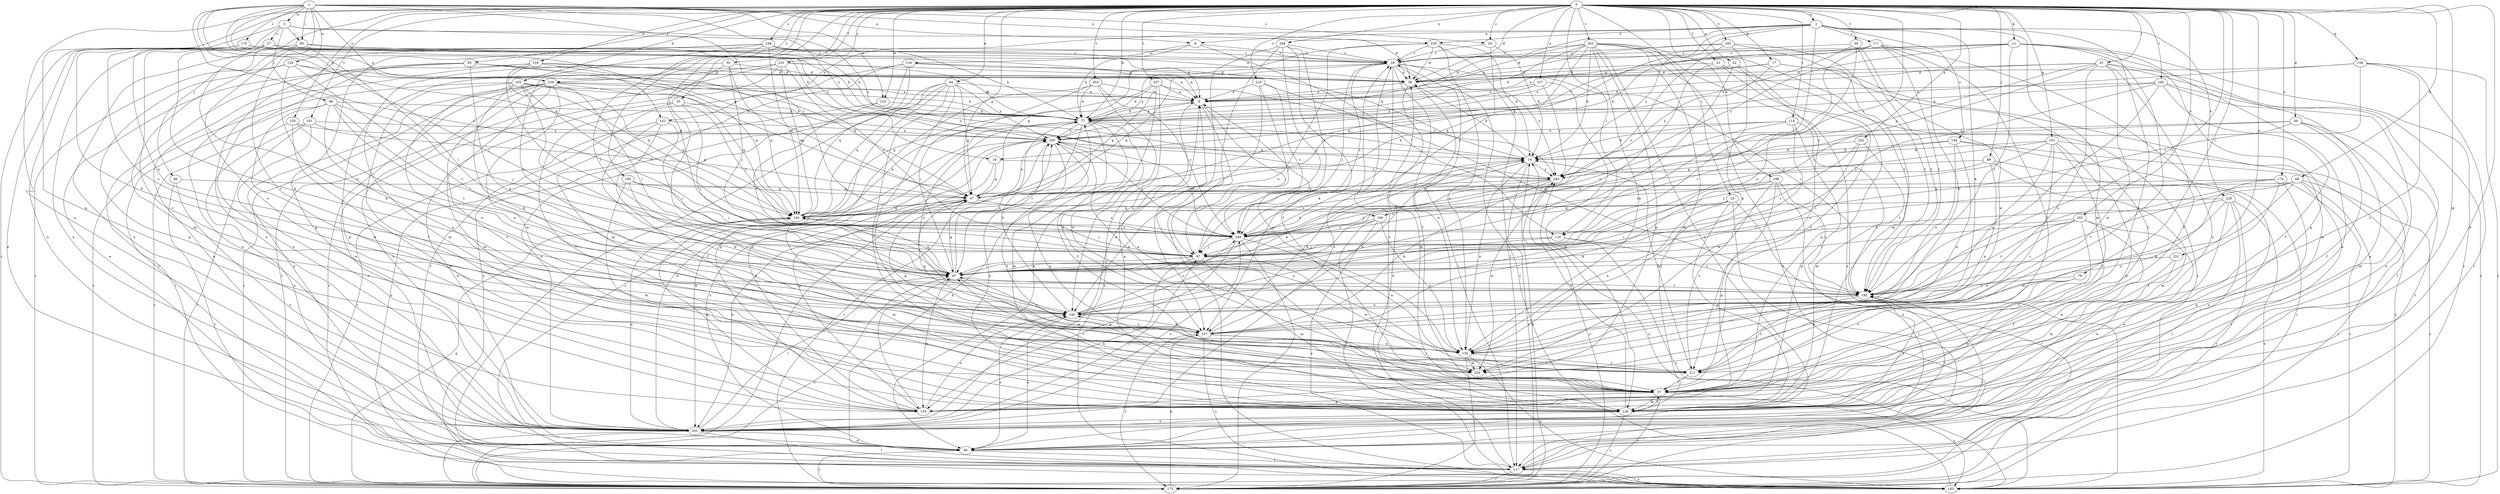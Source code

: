 strict digraph  {
0;
1;
2;
5;
8;
9;
11;
17;
18;
19;
23;
24;
27;
28;
36;
38;
42;
44;
48;
50;
51;
54;
55;
57;
67;
68;
77;
79;
81;
85;
86;
87;
88;
95;
96;
97;
103;
107;
114;
116;
117;
126;
129;
134;
135;
137;
142;
144;
145;
150;
151;
155;
156;
164;
165;
166;
170;
171;
173;
174;
182;
183;
185;
190;
191;
192;
198;
201;
202;
203;
207;
210;
211;
216;
219;
220;
221;
222;
226;
228;
230;
231;
239;
240;
244;
248;
249;
0 -> 2  [label=a];
0 -> 11  [label=b];
0 -> 17  [label=b];
0 -> 23  [label=c];
0 -> 24  [label=c];
0 -> 36  [label=d];
0 -> 38  [label=d];
0 -> 42  [label=e];
0 -> 44  [label=e];
0 -> 48  [label=e];
0 -> 50  [label=f];
0 -> 51  [label=f];
0 -> 54  [label=f];
0 -> 55  [label=f];
0 -> 67  [label=g];
0 -> 68  [label=h];
0 -> 77  [label=h];
0 -> 79  [label=i];
0 -> 81  [label=i];
0 -> 88  [label=j];
0 -> 95  [label=j];
0 -> 96  [label=j];
0 -> 97  [label=j];
0 -> 103  [label=k];
0 -> 114  [label=l];
0 -> 116  [label=l];
0 -> 126  [label=m];
0 -> 137  [label=o];
0 -> 150  [label=p];
0 -> 151  [label=p];
0 -> 155  [label=p];
0 -> 156  [label=q];
0 -> 165  [label=r];
0 -> 166  [label=r];
0 -> 174  [label=s];
0 -> 182  [label=s];
0 -> 185  [label=t];
0 -> 190  [label=t];
0 -> 191  [label=t];
0 -> 192  [label=t];
0 -> 198  [label=u];
0 -> 201  [label=u];
0 -> 202  [label=v];
0 -> 203  [label=v];
0 -> 207  [label=v];
0 -> 210  [label=v];
0 -> 216  [label=w];
0 -> 219  [label=w];
0 -> 221  [label=x];
0 -> 222  [label=x];
0 -> 231  [label=y];
0 -> 239  [label=y];
0 -> 244  [label=z];
0 -> 248  [label=z];
1 -> 5  [label=a];
1 -> 8  [label=a];
1 -> 18  [label=b];
1 -> 24  [label=c];
1 -> 67  [label=g];
1 -> 85  [label=i];
1 -> 129  [label=n];
1 -> 142  [label=o];
1 -> 164  [label=q];
1 -> 166  [label=r];
1 -> 170  [label=r];
1 -> 211  [label=v];
1 -> 219  [label=w];
1 -> 226  [label=x];
1 -> 239  [label=y];
1 -> 240  [label=y];
1 -> 249  [label=z];
2 -> 8  [label=a];
2 -> 57  [label=f];
2 -> 67  [label=g];
2 -> 77  [label=h];
2 -> 107  [label=k];
2 -> 116  [label=l];
2 -> 126  [label=m];
2 -> 142  [label=o];
2 -> 144  [label=o];
2 -> 171  [label=r];
2 -> 226  [label=x];
2 -> 228  [label=x];
2 -> 240  [label=y];
5 -> 27  [label=c];
5 -> 38  [label=d];
5 -> 85  [label=i];
5 -> 86  [label=i];
5 -> 145  [label=o];
5 -> 173  [label=r];
5 -> 230  [label=x];
8 -> 28  [label=c];
8 -> 77  [label=h];
8 -> 116  [label=l];
8 -> 134  [label=n];
9 -> 77  [label=h];
9 -> 97  [label=j];
9 -> 145  [label=o];
9 -> 211  [label=v];
11 -> 9  [label=a];
11 -> 18  [label=b];
11 -> 28  [label=c];
11 -> 48  [label=e];
11 -> 155  [label=p];
11 -> 173  [label=r];
11 -> 192  [label=t];
11 -> 211  [label=v];
11 -> 240  [label=y];
17 -> 9  [label=a];
17 -> 38  [label=d];
17 -> 57  [label=f];
17 -> 126  [label=m];
17 -> 240  [label=y];
18 -> 67  [label=g];
18 -> 155  [label=p];
18 -> 240  [label=y];
19 -> 38  [label=d];
19 -> 107  [label=k];
19 -> 135  [label=n];
19 -> 173  [label=r];
19 -> 240  [label=y];
23 -> 87  [label=i];
23 -> 117  [label=l];
23 -> 126  [label=m];
23 -> 135  [label=n];
23 -> 164  [label=q];
23 -> 173  [label=r];
24 -> 19  [label=b];
24 -> 28  [label=c];
24 -> 249  [label=z];
27 -> 28  [label=c];
27 -> 97  [label=j];
27 -> 107  [label=k];
27 -> 145  [label=o];
27 -> 201  [label=u];
27 -> 211  [label=v];
27 -> 230  [label=x];
28 -> 38  [label=d];
28 -> 57  [label=f];
28 -> 97  [label=j];
28 -> 107  [label=k];
28 -> 117  [label=l];
28 -> 164  [label=q];
28 -> 192  [label=t];
28 -> 230  [label=x];
28 -> 240  [label=y];
28 -> 249  [label=z];
36 -> 19  [label=b];
36 -> 57  [label=f];
36 -> 117  [label=l];
36 -> 126  [label=m];
36 -> 230  [label=x];
36 -> 249  [label=z];
38 -> 9  [label=a];
38 -> 126  [label=m];
38 -> 135  [label=n];
42 -> 38  [label=d];
42 -> 87  [label=i];
42 -> 155  [label=p];
42 -> 211  [label=v];
44 -> 9  [label=a];
44 -> 57  [label=f];
44 -> 67  [label=g];
44 -> 117  [label=l];
44 -> 164  [label=q];
44 -> 183  [label=s];
44 -> 201  [label=u];
44 -> 211  [label=v];
44 -> 230  [label=x];
48 -> 117  [label=l];
48 -> 145  [label=o];
48 -> 173  [label=r];
48 -> 230  [label=x];
50 -> 38  [label=d];
50 -> 87  [label=i];
50 -> 97  [label=j];
50 -> 126  [label=m];
50 -> 164  [label=q];
51 -> 38  [label=d];
51 -> 57  [label=f];
51 -> 87  [label=i];
51 -> 173  [label=r];
54 -> 28  [label=c];
54 -> 145  [label=o];
54 -> 164  [label=q];
54 -> 192  [label=t];
54 -> 220  [label=w];
55 -> 48  [label=e];
55 -> 57  [label=f];
55 -> 77  [label=h];
55 -> 87  [label=i];
55 -> 249  [label=z];
57 -> 9  [label=a];
57 -> 87  [label=i];
57 -> 126  [label=m];
57 -> 155  [label=p];
57 -> 173  [label=r];
57 -> 183  [label=s];
57 -> 230  [label=x];
67 -> 164  [label=q];
67 -> 173  [label=r];
67 -> 201  [label=u];
67 -> 230  [label=x];
67 -> 249  [label=z];
68 -> 67  [label=g];
68 -> 87  [label=i];
68 -> 107  [label=k];
68 -> 117  [label=l];
68 -> 173  [label=r];
68 -> 183  [label=s];
68 -> 192  [label=t];
77 -> 9  [label=a];
77 -> 19  [label=b];
77 -> 57  [label=f];
77 -> 87  [label=i];
77 -> 107  [label=k];
77 -> 126  [label=m];
77 -> 145  [label=o];
77 -> 230  [label=x];
79 -> 126  [label=m];
79 -> 192  [label=t];
79 -> 211  [label=v];
79 -> 220  [label=w];
81 -> 38  [label=d];
81 -> 48  [label=e];
81 -> 57  [label=f];
81 -> 77  [label=h];
81 -> 97  [label=j];
81 -> 135  [label=n];
81 -> 183  [label=s];
81 -> 220  [label=w];
81 -> 240  [label=y];
85 -> 28  [label=c];
85 -> 77  [label=h];
85 -> 87  [label=i];
85 -> 126  [label=m];
85 -> 135  [label=n];
85 -> 201  [label=u];
86 -> 77  [label=h];
86 -> 87  [label=i];
86 -> 97  [label=j];
86 -> 117  [label=l];
86 -> 135  [label=n];
86 -> 192  [label=t];
86 -> 220  [label=w];
87 -> 19  [label=b];
87 -> 67  [label=g];
87 -> 155  [label=p];
87 -> 164  [label=q];
87 -> 173  [label=r];
87 -> 192  [label=t];
87 -> 220  [label=w];
87 -> 230  [label=x];
88 -> 48  [label=e];
88 -> 126  [label=m];
88 -> 135  [label=n];
88 -> 240  [label=y];
88 -> 249  [label=z];
95 -> 38  [label=d];
95 -> 48  [label=e];
95 -> 117  [label=l];
95 -> 145  [label=o];
95 -> 164  [label=q];
95 -> 201  [label=u];
95 -> 240  [label=y];
96 -> 67  [label=g];
96 -> 117  [label=l];
96 -> 201  [label=u];
97 -> 87  [label=i];
97 -> 126  [label=m];
97 -> 201  [label=u];
97 -> 220  [label=w];
103 -> 9  [label=a];
103 -> 57  [label=f];
103 -> 67  [label=g];
103 -> 87  [label=i];
103 -> 107  [label=k];
103 -> 135  [label=n];
103 -> 164  [label=q];
103 -> 173  [label=r];
103 -> 249  [label=z];
107 -> 19  [label=b];
107 -> 67  [label=g];
107 -> 87  [label=i];
107 -> 135  [label=n];
107 -> 145  [label=o];
107 -> 173  [label=r];
107 -> 183  [label=s];
107 -> 211  [label=v];
114 -> 19  [label=b];
114 -> 126  [label=m];
114 -> 155  [label=p];
114 -> 220  [label=w];
114 -> 230  [label=x];
114 -> 249  [label=z];
116 -> 97  [label=j];
116 -> 145  [label=o];
116 -> 183  [label=s];
116 -> 192  [label=t];
117 -> 38  [label=d];
117 -> 77  [label=h];
117 -> 173  [label=r];
117 -> 183  [label=s];
117 -> 192  [label=t];
126 -> 9  [label=a];
126 -> 19  [label=b];
126 -> 28  [label=c];
126 -> 57  [label=f];
126 -> 173  [label=r];
126 -> 192  [label=t];
126 -> 201  [label=u];
126 -> 230  [label=x];
129 -> 19  [label=b];
129 -> 38  [label=d];
129 -> 107  [label=k];
129 -> 155  [label=p];
129 -> 173  [label=r];
129 -> 192  [label=t];
134 -> 9  [label=a];
134 -> 38  [label=d];
134 -> 117  [label=l];
134 -> 126  [label=m];
134 -> 164  [label=q];
134 -> 183  [label=s];
135 -> 9  [label=a];
135 -> 67  [label=g];
135 -> 173  [label=r];
135 -> 183  [label=s];
135 -> 211  [label=v];
135 -> 220  [label=w];
137 -> 9  [label=a];
137 -> 126  [label=m];
137 -> 230  [label=x];
137 -> 240  [label=y];
142 -> 57  [label=f];
142 -> 87  [label=i];
142 -> 173  [label=r];
142 -> 220  [label=w];
142 -> 230  [label=x];
144 -> 19  [label=b];
144 -> 67  [label=g];
144 -> 135  [label=n];
144 -> 145  [label=o];
144 -> 173  [label=r];
144 -> 183  [label=s];
145 -> 19  [label=b];
145 -> 48  [label=e];
145 -> 77  [label=h];
145 -> 107  [label=k];
145 -> 249  [label=z];
150 -> 126  [label=m];
150 -> 145  [label=o];
150 -> 173  [label=r];
150 -> 230  [label=x];
151 -> 19  [label=b];
151 -> 57  [label=f];
151 -> 97  [label=j];
151 -> 117  [label=l];
151 -> 145  [label=o];
151 -> 155  [label=p];
151 -> 211  [label=v];
151 -> 249  [label=z];
155 -> 87  [label=i];
155 -> 145  [label=o];
155 -> 164  [label=q];
155 -> 230  [label=x];
156 -> 38  [label=d];
156 -> 77  [label=h];
156 -> 117  [label=l];
156 -> 183  [label=s];
156 -> 211  [label=v];
156 -> 249  [label=z];
164 -> 77  [label=h];
164 -> 97  [label=j];
164 -> 126  [label=m];
164 -> 201  [label=u];
164 -> 249  [label=z];
165 -> 9  [label=a];
165 -> 48  [label=e];
165 -> 57  [label=f];
165 -> 77  [label=h];
165 -> 97  [label=j];
165 -> 117  [label=l];
165 -> 192  [label=t];
166 -> 87  [label=i];
166 -> 117  [label=l];
166 -> 135  [label=n];
166 -> 183  [label=s];
166 -> 249  [label=z];
170 -> 9  [label=a];
170 -> 28  [label=c];
170 -> 38  [label=d];
170 -> 48  [label=e];
170 -> 77  [label=h];
170 -> 107  [label=k];
170 -> 145  [label=o];
170 -> 201  [label=u];
171 -> 28  [label=c];
171 -> 57  [label=f];
171 -> 97  [label=j];
171 -> 107  [label=k];
171 -> 192  [label=t];
171 -> 201  [label=u];
171 -> 230  [label=x];
173 -> 19  [label=b];
173 -> 107  [label=k];
173 -> 164  [label=q];
173 -> 240  [label=y];
174 -> 57  [label=f];
174 -> 67  [label=g];
174 -> 87  [label=i];
174 -> 135  [label=n];
174 -> 183  [label=s];
174 -> 201  [label=u];
182 -> 48  [label=e];
182 -> 57  [label=f];
182 -> 87  [label=i];
182 -> 135  [label=n];
182 -> 155  [label=p];
182 -> 192  [label=t];
182 -> 249  [label=z];
183 -> 28  [label=c];
183 -> 240  [label=y];
185 -> 9  [label=a];
185 -> 28  [label=c];
185 -> 126  [label=m];
185 -> 135  [label=n];
185 -> 192  [label=t];
185 -> 249  [label=z];
190 -> 67  [label=g];
190 -> 97  [label=j];
190 -> 126  [label=m];
190 -> 145  [label=o];
191 -> 48  [label=e];
191 -> 67  [label=g];
191 -> 173  [label=r];
191 -> 201  [label=u];
191 -> 230  [label=x];
192 -> 145  [label=o];
192 -> 211  [label=v];
198 -> 48  [label=e];
198 -> 67  [label=g];
198 -> 107  [label=k];
198 -> 155  [label=p];
198 -> 192  [label=t];
198 -> 211  [label=v];
201 -> 28  [label=c];
201 -> 48  [label=e];
201 -> 77  [label=h];
201 -> 87  [label=i];
201 -> 97  [label=j];
201 -> 117  [label=l];
201 -> 173  [label=r];
201 -> 192  [label=t];
201 -> 249  [label=z];
202 -> 19  [label=b];
202 -> 28  [label=c];
202 -> 38  [label=d];
202 -> 77  [label=h];
202 -> 126  [label=m];
202 -> 135  [label=n];
202 -> 155  [label=p];
202 -> 164  [label=q];
202 -> 173  [label=r];
202 -> 183  [label=s];
202 -> 192  [label=t];
202 -> 201  [label=u];
202 -> 230  [label=x];
203 -> 9  [label=a];
203 -> 77  [label=h];
203 -> 87  [label=i];
203 -> 155  [label=p];
203 -> 220  [label=w];
203 -> 249  [label=z];
207 -> 9  [label=a];
207 -> 48  [label=e];
207 -> 67  [label=g];
207 -> 77  [label=h];
207 -> 164  [label=q];
207 -> 183  [label=s];
207 -> 240  [label=y];
210 -> 9  [label=a];
210 -> 97  [label=j];
210 -> 183  [label=s];
210 -> 192  [label=t];
210 -> 249  [label=z];
211 -> 19  [label=b];
211 -> 57  [label=f];
216 -> 9  [label=a];
216 -> 38  [label=d];
216 -> 48  [label=e];
216 -> 67  [label=g];
216 -> 97  [label=j];
216 -> 164  [label=q];
216 -> 201  [label=u];
219 -> 77  [label=h];
219 -> 87  [label=i];
219 -> 183  [label=s];
221 -> 57  [label=f];
221 -> 87  [label=i];
221 -> 126  [label=m];
222 -> 19  [label=b];
222 -> 87  [label=i];
222 -> 97  [label=j];
222 -> 192  [label=t];
226 -> 19  [label=b];
226 -> 28  [label=c];
226 -> 38  [label=d];
226 -> 67  [label=g];
226 -> 117  [label=l];
226 -> 135  [label=n];
226 -> 145  [label=o];
228 -> 48  [label=e];
228 -> 117  [label=l];
228 -> 164  [label=q];
228 -> 173  [label=r];
228 -> 183  [label=s];
228 -> 192  [label=t];
228 -> 220  [label=w];
230 -> 19  [label=b];
230 -> 57  [label=f];
230 -> 135  [label=n];
230 -> 173  [label=r];
230 -> 201  [label=u];
230 -> 249  [label=z];
231 -> 38  [label=d];
231 -> 48  [label=e];
231 -> 77  [label=h];
231 -> 155  [label=p];
231 -> 164  [label=q];
231 -> 173  [label=r];
231 -> 249  [label=z];
239 -> 9  [label=a];
239 -> 48  [label=e];
239 -> 57  [label=f];
239 -> 77  [label=h];
239 -> 87  [label=i];
239 -> 126  [label=m];
239 -> 164  [label=q];
239 -> 173  [label=r];
239 -> 183  [label=s];
239 -> 201  [label=u];
239 -> 220  [label=w];
240 -> 67  [label=g];
240 -> 97  [label=j];
240 -> 107  [label=k];
240 -> 220  [label=w];
240 -> 249  [label=z];
244 -> 28  [label=c];
244 -> 57  [label=f];
244 -> 97  [label=j];
244 -> 107  [label=k];
244 -> 201  [label=u];
244 -> 249  [label=z];
248 -> 19  [label=b];
248 -> 28  [label=c];
248 -> 77  [label=h];
248 -> 87  [label=i];
248 -> 155  [label=p];
248 -> 164  [label=q];
248 -> 192  [label=t];
248 -> 201  [label=u];
249 -> 97  [label=j];
249 -> 135  [label=n];
249 -> 155  [label=p];
249 -> 173  [label=r];
249 -> 230  [label=x];
}
